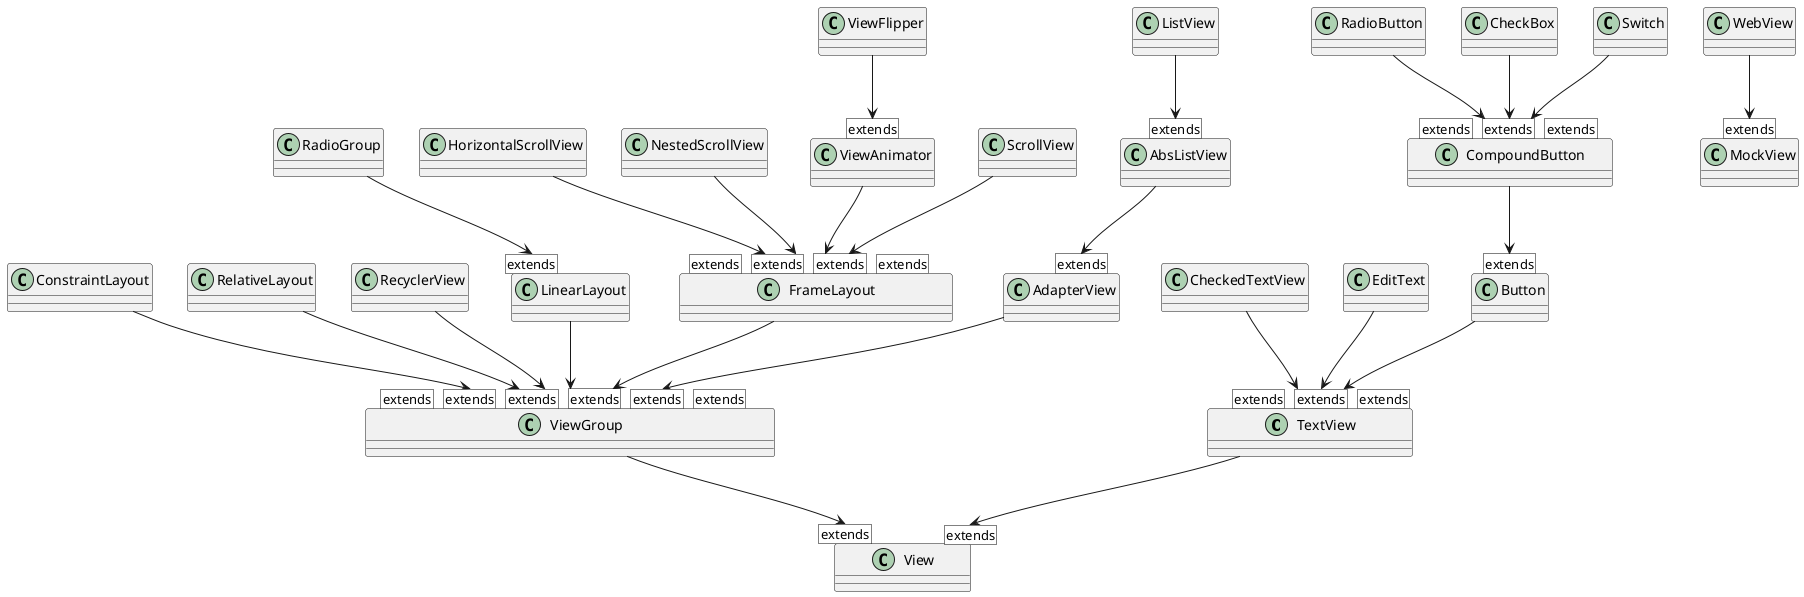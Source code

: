 @startuml

TextView --> [extends] View
ViewGroup --> [extends] View

CheckedTextView --> [extends] TextView
EditText --> [extends] TextView
Button --> [extends] TextView
CompoundButton --> [extends] Button
RadioButton --> [extends] CompoundButton
CheckBox --> [extends] CompoundButton
Switch --> [extends] CompoundButton

ConstraintLayout --> [extends] ViewGroup
RelativeLayout --> [extends]  ViewGroup
RecyclerView --> [extends] ViewGroup
LinearLayout --> [extends] ViewGroup
FrameLayout --> [extends] ViewGroup
AdapterView --> [extends] ViewGroup

RadioGroup --> [extends] LinearLayout

HorizontalScrollView --> [extends] FrameLayout
NestedScrollView --> [extends] FrameLayout
ViewAnimator --> [extends] FrameLayout
ScrollView --> [extends] FrameLayout

ViewFlipper --> [extends] ViewAnimator

AbsListView --> [extends] AdapterView
ListView --> [extends] AbsListView

WebView --> [extends] MockView

@enduml